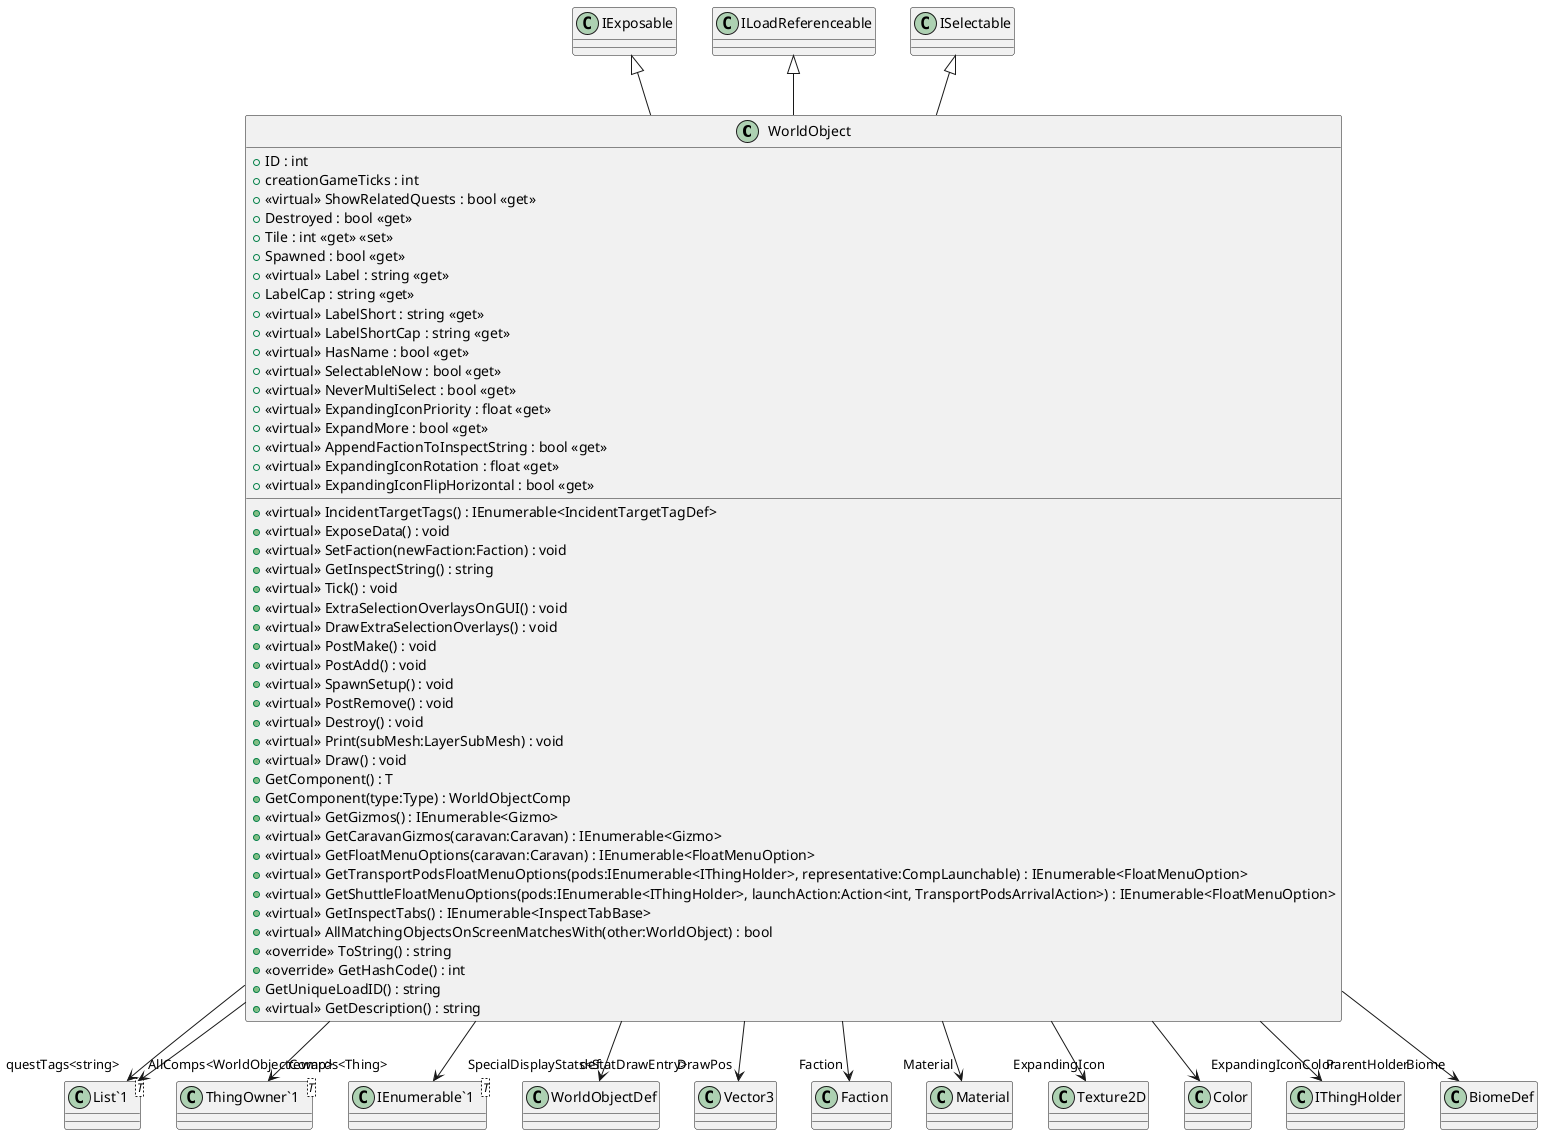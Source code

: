 @startuml
class WorldObject {
    + ID : int
    + creationGameTicks : int
    + <<virtual>> ShowRelatedQuests : bool <<get>>
    + Destroyed : bool <<get>>
    + Tile : int <<get>> <<set>>
    + Spawned : bool <<get>>
    + <<virtual>> Label : string <<get>>
    + LabelCap : string <<get>>
    + <<virtual>> LabelShort : string <<get>>
    + <<virtual>> LabelShortCap : string <<get>>
    + <<virtual>> HasName : bool <<get>>
    + <<virtual>> SelectableNow : bool <<get>>
    + <<virtual>> NeverMultiSelect : bool <<get>>
    + <<virtual>> ExpandingIconPriority : float <<get>>
    + <<virtual>> ExpandMore : bool <<get>>
    + <<virtual>> AppendFactionToInspectString : bool <<get>>
    + <<virtual>> ExpandingIconRotation : float <<get>>
    + <<virtual>> ExpandingIconFlipHorizontal : bool <<get>>
    + <<virtual>> IncidentTargetTags() : IEnumerable<IncidentTargetTagDef>
    + <<virtual>> ExposeData() : void
    + <<virtual>> SetFaction(newFaction:Faction) : void
    + <<virtual>> GetInspectString() : string
    + <<virtual>> Tick() : void
    + <<virtual>> ExtraSelectionOverlaysOnGUI() : void
    + <<virtual>> DrawExtraSelectionOverlays() : void
    + <<virtual>> PostMake() : void
    + <<virtual>> PostAdd() : void
    + <<virtual>> SpawnSetup() : void
    + <<virtual>> PostRemove() : void
    + <<virtual>> Destroy() : void
    + <<virtual>> Print(subMesh:LayerSubMesh) : void
    + <<virtual>> Draw() : void
    + GetComponent() : T
    + GetComponent(type:Type) : WorldObjectComp
    + <<virtual>> GetGizmos() : IEnumerable<Gizmo>
    + <<virtual>> GetCaravanGizmos(caravan:Caravan) : IEnumerable<Gizmo>
    + <<virtual>> GetFloatMenuOptions(caravan:Caravan) : IEnumerable<FloatMenuOption>
    + <<virtual>> GetTransportPodsFloatMenuOptions(pods:IEnumerable<IThingHolder>, representative:CompLaunchable) : IEnumerable<FloatMenuOption>
    + <<virtual>> GetShuttleFloatMenuOptions(pods:IEnumerable<IThingHolder>, launchAction:Action<int, TransportPodsArrivalAction>) : IEnumerable<FloatMenuOption>
    + <<virtual>> GetInspectTabs() : IEnumerable<InspectTabBase>
    + <<virtual>> AllMatchingObjectsOnScreenMatchesWith(other:WorldObject) : bool
    + <<override>> ToString() : string
    + <<override>> GetHashCode() : int
    + GetUniqueLoadID() : string
    + <<virtual>> GetDescription() : string
}
class "List`1"<T> {
}
class "ThingOwner`1"<T> {
}
class "IEnumerable`1"<T> {
}
IExposable <|-- WorldObject
ILoadReferenceable <|-- WorldObject
ISelectable <|-- WorldObject
WorldObject --> "def" WorldObjectDef
WorldObject --> "questTags<string>" "List`1"
WorldObject --> "rewards<Thing>" "ThingOwner`1"
WorldObject --> "AllComps<WorldObjectComp>" "List`1"
WorldObject --> "DrawPos" Vector3
WorldObject --> "Faction" Faction
WorldObject --> "Material" Material
WorldObject --> "ExpandingIcon" Texture2D
WorldObject --> "ExpandingIconColor" Color
WorldObject --> "ParentHolder" IThingHolder
WorldObject --> "SpecialDisplayStats<StatDrawEntry>" "IEnumerable`1"
WorldObject --> "Biome" BiomeDef
@enduml
